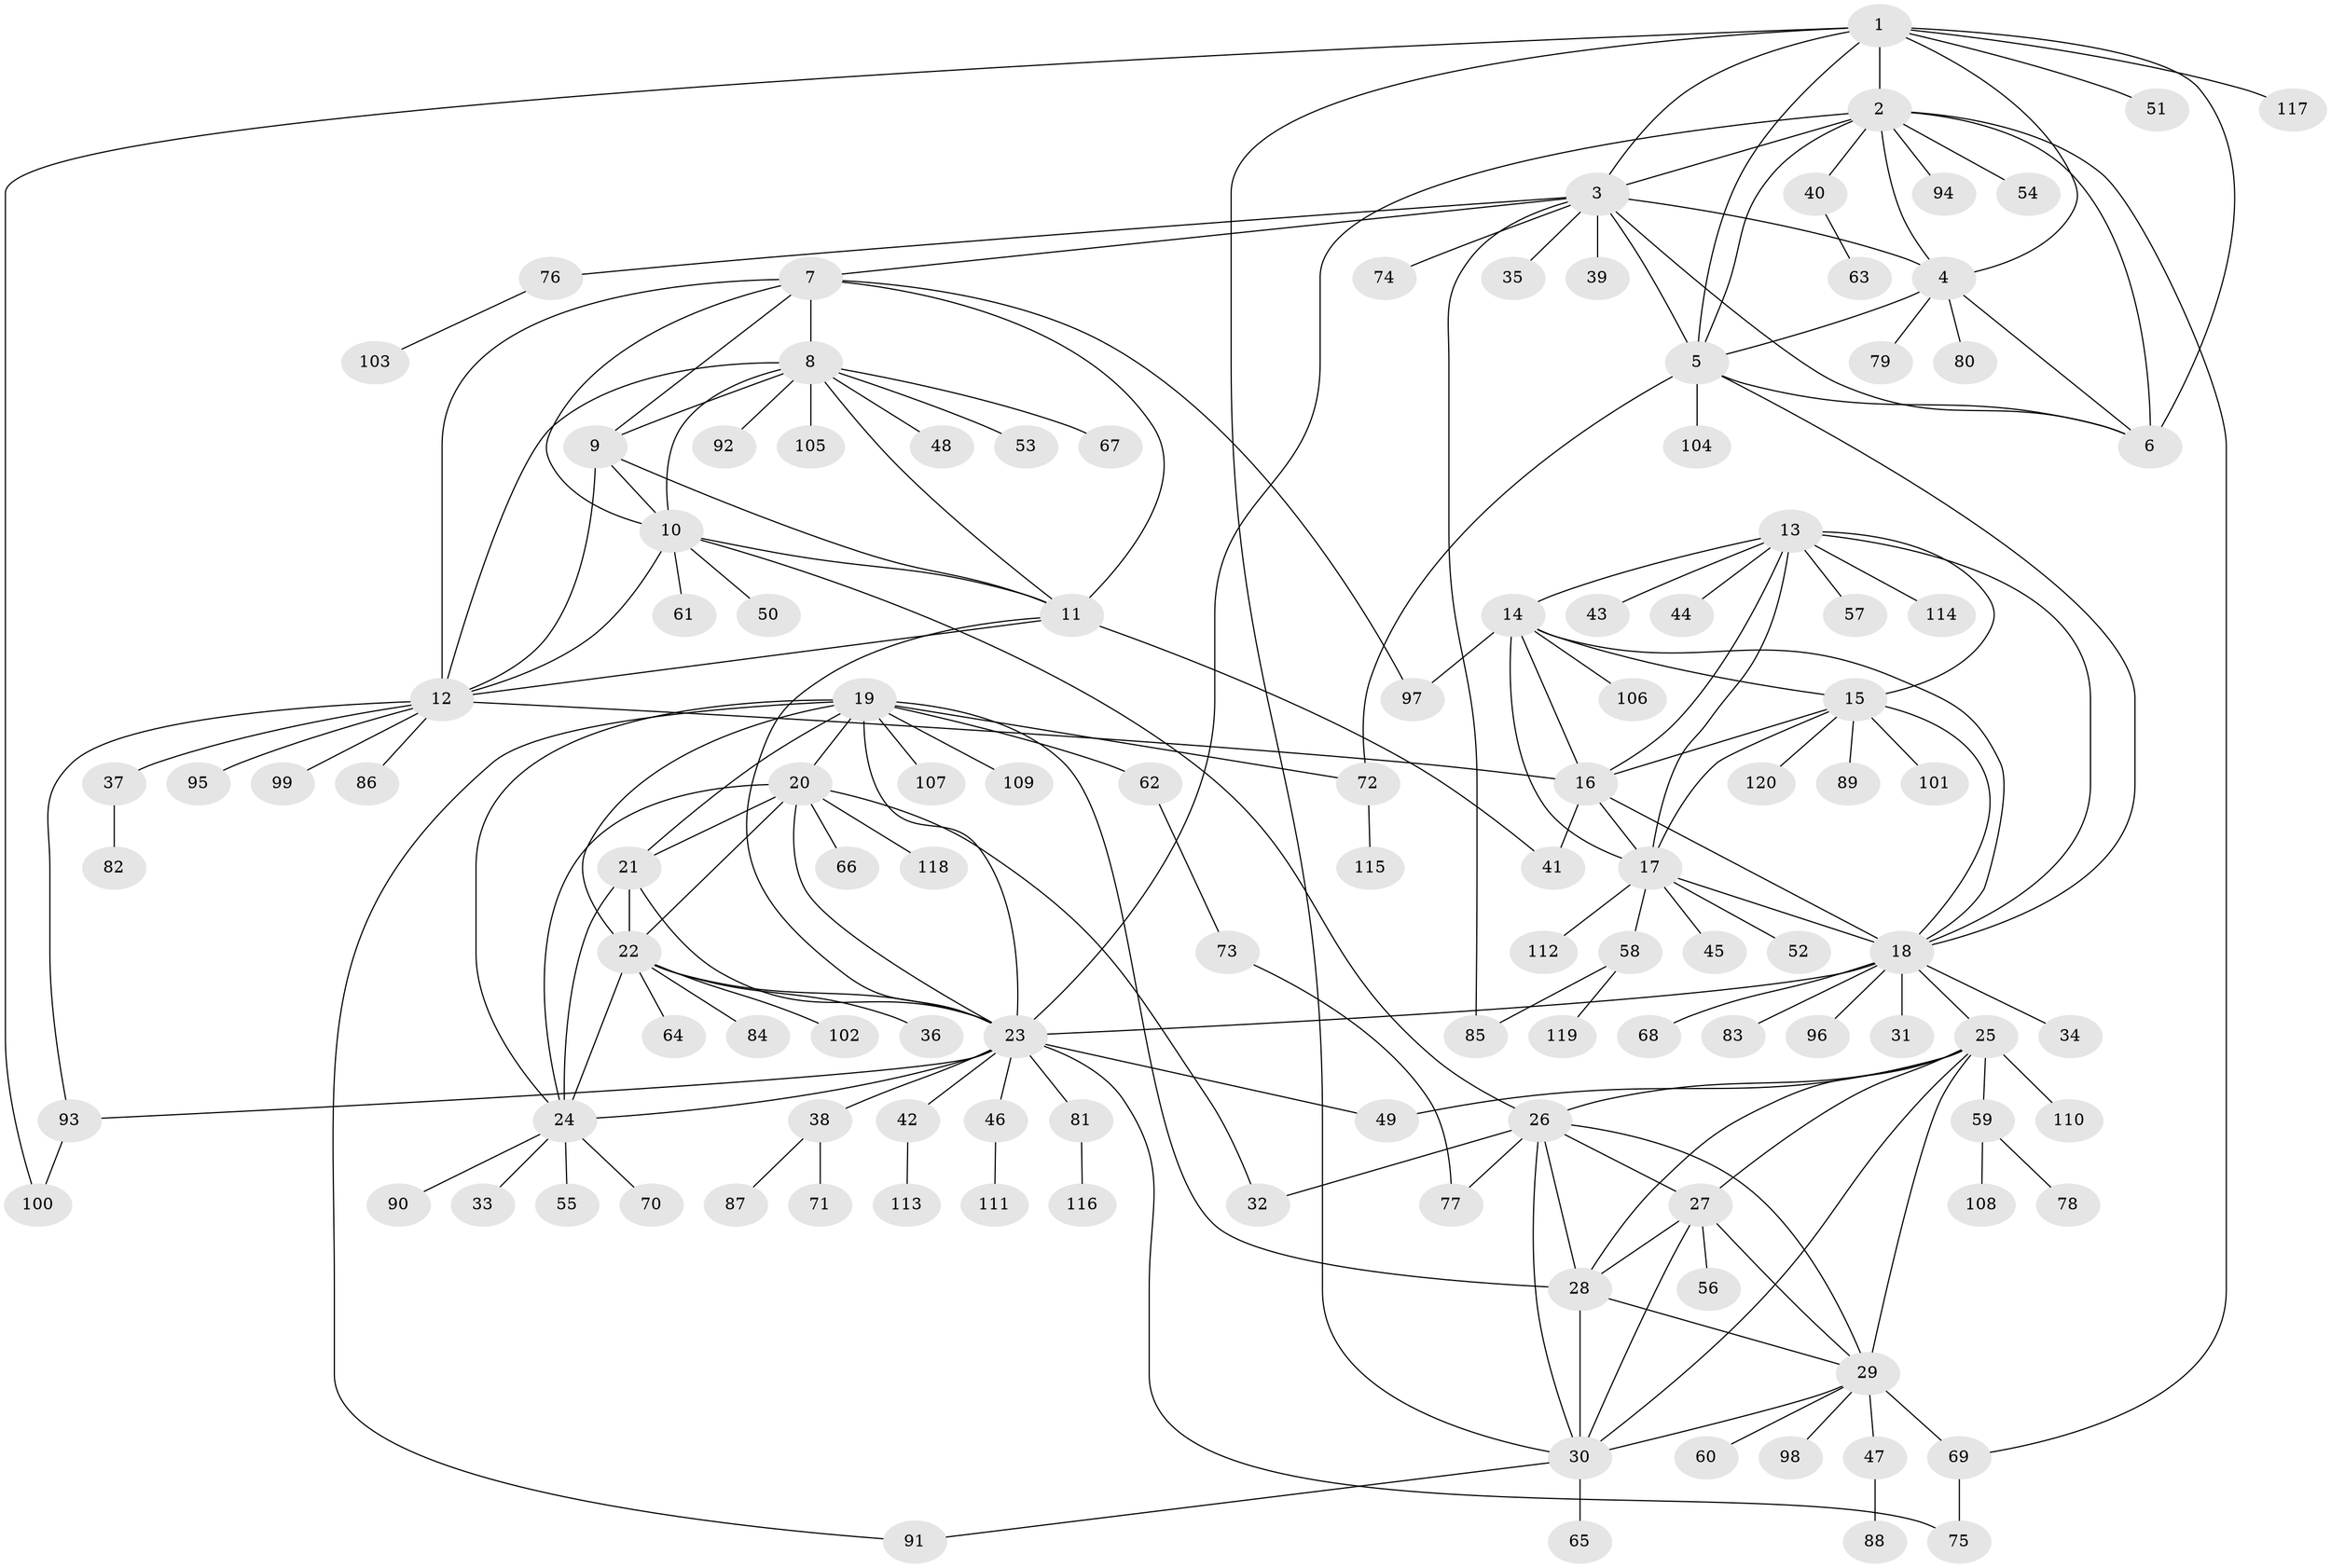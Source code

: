 // Generated by graph-tools (version 1.1) at 2025/11/02/27/25 16:11:29]
// undirected, 120 vertices, 187 edges
graph export_dot {
graph [start="1"]
  node [color=gray90,style=filled];
  1;
  2;
  3;
  4;
  5;
  6;
  7;
  8;
  9;
  10;
  11;
  12;
  13;
  14;
  15;
  16;
  17;
  18;
  19;
  20;
  21;
  22;
  23;
  24;
  25;
  26;
  27;
  28;
  29;
  30;
  31;
  32;
  33;
  34;
  35;
  36;
  37;
  38;
  39;
  40;
  41;
  42;
  43;
  44;
  45;
  46;
  47;
  48;
  49;
  50;
  51;
  52;
  53;
  54;
  55;
  56;
  57;
  58;
  59;
  60;
  61;
  62;
  63;
  64;
  65;
  66;
  67;
  68;
  69;
  70;
  71;
  72;
  73;
  74;
  75;
  76;
  77;
  78;
  79;
  80;
  81;
  82;
  83;
  84;
  85;
  86;
  87;
  88;
  89;
  90;
  91;
  92;
  93;
  94;
  95;
  96;
  97;
  98;
  99;
  100;
  101;
  102;
  103;
  104;
  105;
  106;
  107;
  108;
  109;
  110;
  111;
  112;
  113;
  114;
  115;
  116;
  117;
  118;
  119;
  120;
  1 -- 2;
  1 -- 3;
  1 -- 4;
  1 -- 5;
  1 -- 6;
  1 -- 30;
  1 -- 51;
  1 -- 100;
  1 -- 117;
  2 -- 3;
  2 -- 4;
  2 -- 5;
  2 -- 6;
  2 -- 23;
  2 -- 40;
  2 -- 54;
  2 -- 69;
  2 -- 94;
  3 -- 4;
  3 -- 5;
  3 -- 6;
  3 -- 7;
  3 -- 35;
  3 -- 39;
  3 -- 74;
  3 -- 76;
  3 -- 85;
  4 -- 5;
  4 -- 6;
  4 -- 79;
  4 -- 80;
  5 -- 6;
  5 -- 18;
  5 -- 72;
  5 -- 104;
  7 -- 8;
  7 -- 9;
  7 -- 10;
  7 -- 11;
  7 -- 12;
  7 -- 97;
  8 -- 9;
  8 -- 10;
  8 -- 11;
  8 -- 12;
  8 -- 48;
  8 -- 53;
  8 -- 67;
  8 -- 92;
  8 -- 105;
  9 -- 10;
  9 -- 11;
  9 -- 12;
  10 -- 11;
  10 -- 12;
  10 -- 26;
  10 -- 50;
  10 -- 61;
  11 -- 12;
  11 -- 23;
  11 -- 41;
  12 -- 16;
  12 -- 37;
  12 -- 86;
  12 -- 93;
  12 -- 95;
  12 -- 99;
  13 -- 14;
  13 -- 15;
  13 -- 16;
  13 -- 17;
  13 -- 18;
  13 -- 43;
  13 -- 44;
  13 -- 57;
  13 -- 114;
  14 -- 15;
  14 -- 16;
  14 -- 17;
  14 -- 18;
  14 -- 97;
  14 -- 106;
  15 -- 16;
  15 -- 17;
  15 -- 18;
  15 -- 89;
  15 -- 101;
  15 -- 120;
  16 -- 17;
  16 -- 18;
  16 -- 41;
  17 -- 18;
  17 -- 45;
  17 -- 52;
  17 -- 58;
  17 -- 112;
  18 -- 23;
  18 -- 25;
  18 -- 31;
  18 -- 34;
  18 -- 68;
  18 -- 83;
  18 -- 96;
  19 -- 20;
  19 -- 21;
  19 -- 22;
  19 -- 23;
  19 -- 24;
  19 -- 28;
  19 -- 62;
  19 -- 72;
  19 -- 91;
  19 -- 107;
  19 -- 109;
  20 -- 21;
  20 -- 22;
  20 -- 23;
  20 -- 24;
  20 -- 32;
  20 -- 66;
  20 -- 118;
  21 -- 22;
  21 -- 23;
  21 -- 24;
  22 -- 23;
  22 -- 24;
  22 -- 36;
  22 -- 64;
  22 -- 84;
  22 -- 102;
  23 -- 24;
  23 -- 38;
  23 -- 42;
  23 -- 46;
  23 -- 49;
  23 -- 75;
  23 -- 81;
  23 -- 93;
  24 -- 33;
  24 -- 55;
  24 -- 70;
  24 -- 90;
  25 -- 26;
  25 -- 27;
  25 -- 28;
  25 -- 29;
  25 -- 30;
  25 -- 49;
  25 -- 59;
  25 -- 110;
  26 -- 27;
  26 -- 28;
  26 -- 29;
  26 -- 30;
  26 -- 32;
  26 -- 77;
  27 -- 28;
  27 -- 29;
  27 -- 30;
  27 -- 56;
  28 -- 29;
  28 -- 30;
  29 -- 30;
  29 -- 47;
  29 -- 60;
  29 -- 69;
  29 -- 98;
  30 -- 65;
  30 -- 91;
  37 -- 82;
  38 -- 71;
  38 -- 87;
  40 -- 63;
  42 -- 113;
  46 -- 111;
  47 -- 88;
  58 -- 85;
  58 -- 119;
  59 -- 78;
  59 -- 108;
  62 -- 73;
  69 -- 75;
  72 -- 115;
  73 -- 77;
  76 -- 103;
  81 -- 116;
  93 -- 100;
}

